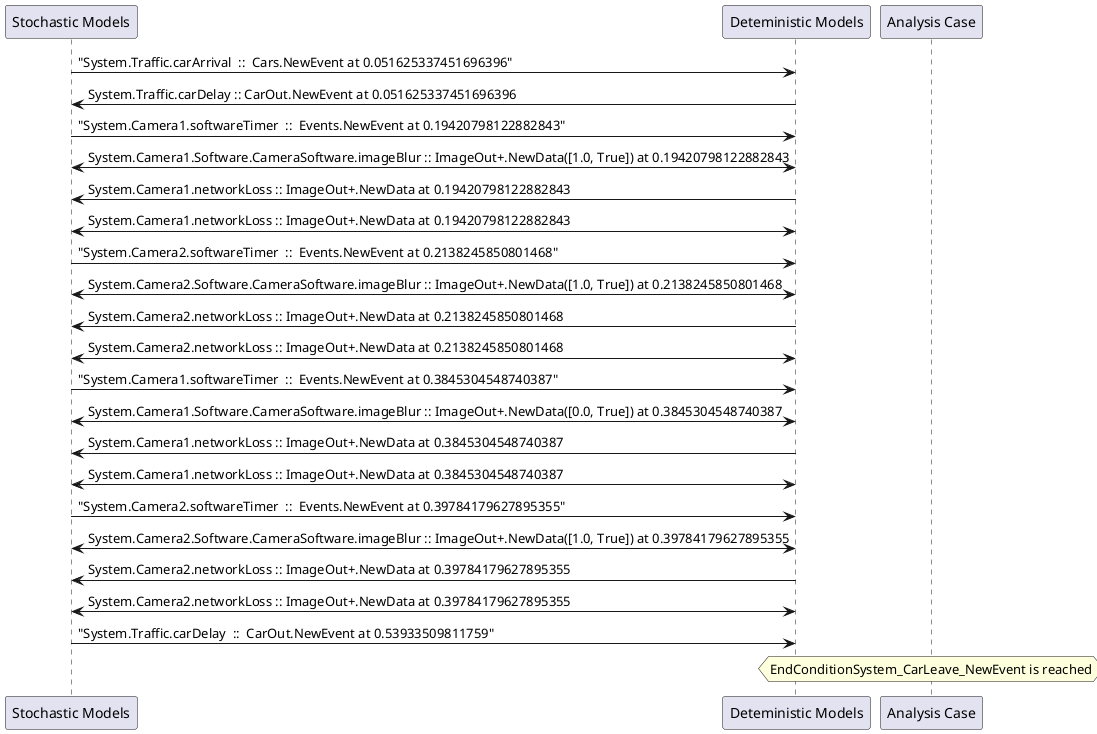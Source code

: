 
	@startuml
	participant "Stochastic Models" as stochmodel
	participant "Deteministic Models" as detmodel
	participant "Analysis Case" as analysis
	{5315_stop} stochmodel -> detmodel : "System.Traffic.carArrival  ::  Cars.NewEvent at 0.051625337451696396"
{5321_start} detmodel -> stochmodel : System.Traffic.carDelay :: CarOut.NewEvent at 0.051625337451696396
{5285_stop} stochmodel -> detmodel : "System.Camera1.softwareTimer  ::  Events.NewEvent at 0.19420798122882843"
detmodel <-> stochmodel : System.Camera1.Software.CameraSoftware.imageBlur :: ImageOut+.NewData([1.0, True]) at 0.19420798122882843
detmodel -> stochmodel : System.Camera1.networkLoss :: ImageOut+.NewData at 0.19420798122882843
detmodel <-> stochmodel : System.Camera1.networkLoss :: ImageOut+.NewData at 0.19420798122882843
{5300_stop} stochmodel -> detmodel : "System.Camera2.softwareTimer  ::  Events.NewEvent at 0.2138245850801468"
detmodel <-> stochmodel : System.Camera2.Software.CameraSoftware.imageBlur :: ImageOut+.NewData([1.0, True]) at 0.2138245850801468
detmodel -> stochmodel : System.Camera2.networkLoss :: ImageOut+.NewData at 0.2138245850801468
detmodel <-> stochmodel : System.Camera2.networkLoss :: ImageOut+.NewData at 0.2138245850801468
{5286_stop} stochmodel -> detmodel : "System.Camera1.softwareTimer  ::  Events.NewEvent at 0.3845304548740387"
detmodel <-> stochmodel : System.Camera1.Software.CameraSoftware.imageBlur :: ImageOut+.NewData([0.0, True]) at 0.3845304548740387
detmodel -> stochmodel : System.Camera1.networkLoss :: ImageOut+.NewData at 0.3845304548740387
detmodel <-> stochmodel : System.Camera1.networkLoss :: ImageOut+.NewData at 0.3845304548740387
{5301_stop} stochmodel -> detmodel : "System.Camera2.softwareTimer  ::  Events.NewEvent at 0.39784179627895355"
detmodel <-> stochmodel : System.Camera2.Software.CameraSoftware.imageBlur :: ImageOut+.NewData([1.0, True]) at 0.39784179627895355
detmodel -> stochmodel : System.Camera2.networkLoss :: ImageOut+.NewData at 0.39784179627895355
detmodel <-> stochmodel : System.Camera2.networkLoss :: ImageOut+.NewData at 0.39784179627895355
{5321_stop} stochmodel -> detmodel : "System.Traffic.carDelay  ::  CarOut.NewEvent at 0.53933509811759"
{5321_start} <-> {5321_stop} : delay
hnote over analysis 
EndConditionSystem_CarLeave_NewEvent is reached
endnote
@enduml